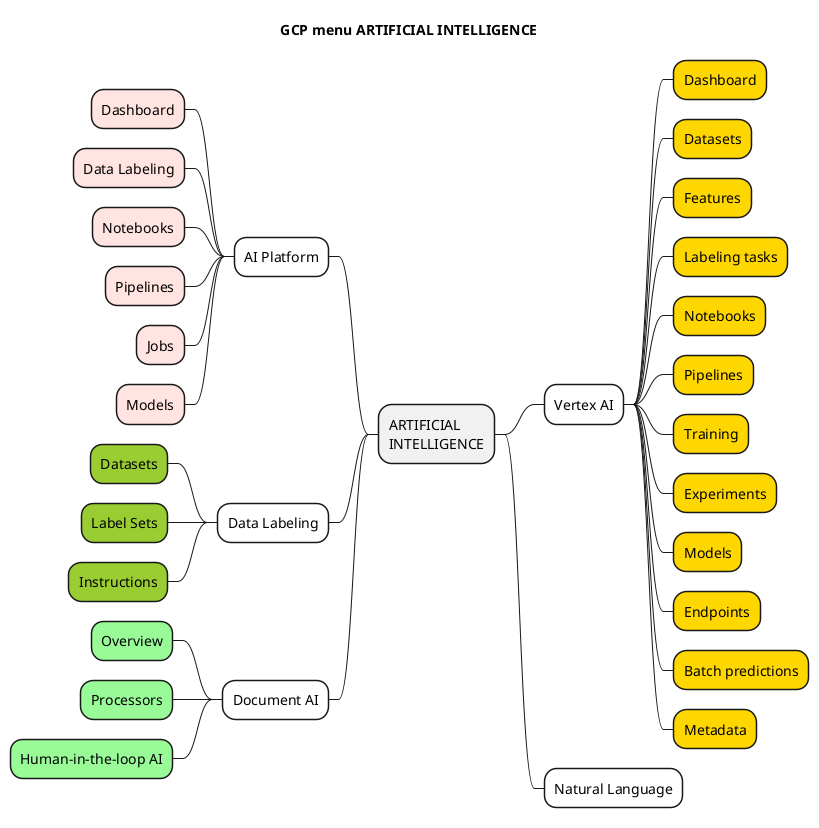 @startmindmap
title GCP menu ARTIFICIAL INTELLIGENCE

* ARTIFICIAL \nINTELLIGENCE
**[#White] Vertex AI
***[#Gold] Dashboard
***[#Gold] Datasets
***[#Gold] Features
***[#Gold] Labeling tasks
***[#Gold] Notebooks
***[#Gold] Pipelines
***[#Gold] Training
***[#Gold] Experiments
***[#Gold] Models
***[#Gold] Endpoints
***[#Gold] Batch predictions
***[#Gold] Metadata

--[#White] AI Platform
---[#MistyRose] Dashboard
---[#MistyRose] Data Labeling
---[#MistyRose] Notebooks
---[#MistyRose] Pipelines
---[#MistyRose] Jobs
---[#MistyRose] Models

--[#White] Data Labeling
---[#YellowGreen] Datasets
---[#YellowGreen] Label Sets
---[#YellowGreen] Instructions

--[#White] Document AI
---[#PaleGreen] Overview
---[#PaleGreen] Processors
---[#PaleGreen] Human-in-the-loop AI

**[#White] Natural Language

@endmindmap
